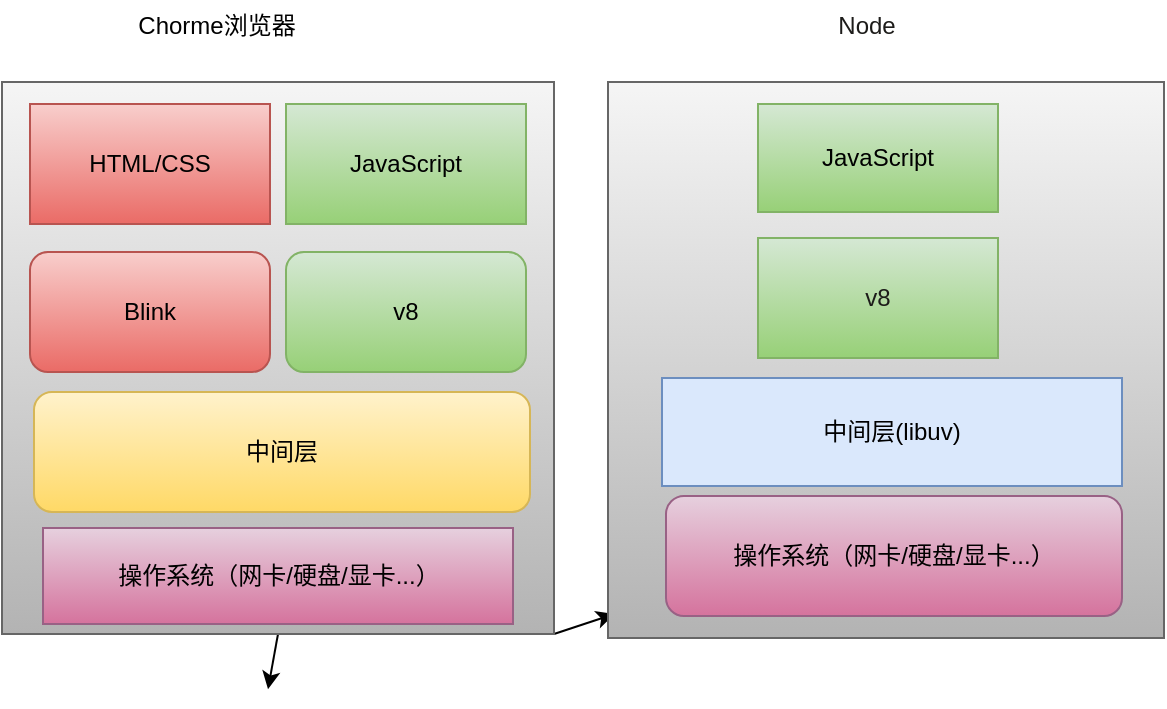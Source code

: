 <mxfile>
    <diagram id="G62g0QoNTqBVUZ6d3LwT" name="第 1 页">
        <mxGraphModel dx="724" dy="576" grid="0" gridSize="10" guides="1" tooltips="1" connect="1" arrows="1" fold="1" page="1" pageScale="1" pageWidth="1654" pageHeight="1169" background="#ffffff" math="0" shadow="0">
            <root>
                <mxCell id="0"/>
                <mxCell id="1" parent="0"/>
                <mxCell id="9" style="edgeStyle=none;html=1;exitX=0.5;exitY=1;exitDx=0;exitDy=0;fontColor=#000000;" edge="1" parent="1" source="2">
                    <mxGeometry relative="1" as="geometry">
                        <mxPoint x="169" y="393.6" as="targetPoint"/>
                    </mxGeometry>
                </mxCell>
                <mxCell id="10" style="edgeStyle=none;html=1;exitX=1;exitY=1;exitDx=0;exitDy=0;fontColor=#000000;" edge="1" parent="1" source="2">
                    <mxGeometry relative="1" as="geometry">
                        <mxPoint x="342.2" y="356" as="targetPoint"/>
                    </mxGeometry>
                </mxCell>
                <mxCell id="2" value="" style="whiteSpace=wrap;html=1;aspect=fixed;fillColor=#f5f5f5;strokeColor=#666666;gradientColor=#b3b3b3;" vertex="1" parent="1">
                    <mxGeometry x="36" y="90" width="276" height="276" as="geometry"/>
                </mxCell>
                <mxCell id="3" value="&lt;font color=&quot;#000000&quot;&gt;Chorme浏览器&lt;/font&gt;" style="text;html=1;align=center;verticalAlign=middle;resizable=0;points=[];autosize=1;strokeColor=none;fillColor=none;" vertex="1" parent="1">
                    <mxGeometry x="94" y="49" width="97" height="26" as="geometry"/>
                </mxCell>
                <mxCell id="4" value="&lt;font color=&quot;#000000&quot;&gt;JavaScript&lt;/font&gt;" style="rounded=0;whiteSpace=wrap;html=1;fillColor=#d5e8d4;gradientColor=#97d077;strokeColor=#82b366;" vertex="1" parent="1">
                    <mxGeometry x="178" y="101" width="120" height="60" as="geometry"/>
                </mxCell>
                <mxCell id="5" value="&lt;font color=&quot;#000000&quot;&gt;HTML/CSS&lt;/font&gt;" style="rounded=0;whiteSpace=wrap;html=1;fillColor=#f8cecc;gradientColor=#ea6b66;strokeColor=#b85450;" vertex="1" parent="1">
                    <mxGeometry x="50" y="101" width="120" height="60" as="geometry"/>
                </mxCell>
                <mxCell id="6" value="&lt;font color=&quot;#000000&quot;&gt;Blink&lt;/font&gt;" style="rounded=1;whiteSpace=wrap;html=1;fillColor=#f8cecc;gradientColor=#ea6b66;strokeColor=#b85450;" vertex="1" parent="1">
                    <mxGeometry x="50" y="175" width="120" height="60" as="geometry"/>
                </mxCell>
                <mxCell id="7" value="&lt;font color=&quot;#000000&quot;&gt;v8&lt;/font&gt;" style="rounded=1;whiteSpace=wrap;html=1;fillColor=#d5e8d4;gradientColor=#97d077;strokeColor=#82b366;" vertex="1" parent="1">
                    <mxGeometry x="178" y="175" width="120" height="60" as="geometry"/>
                </mxCell>
                <mxCell id="8" value="&lt;font color=&quot;#000000&quot;&gt;中间层&lt;/font&gt;" style="rounded=1;whiteSpace=wrap;html=1;fillColor=#fff2cc;gradientColor=#ffd966;strokeColor=#d6b656;" vertex="1" parent="1">
                    <mxGeometry x="52" y="245" width="248" height="60" as="geometry"/>
                </mxCell>
                <mxCell id="11" value="&lt;font color=&quot;#000000&quot;&gt;操作系统（网卡/硬盘/显卡...）&lt;/font&gt;" style="rounded=0;whiteSpace=wrap;html=1;fillColor=#e6d0de;gradientColor=#d5739d;strokeColor=#996185;" vertex="1" parent="1">
                    <mxGeometry x="56.5" y="313" width="235" height="48" as="geometry"/>
                </mxCell>
                <mxCell id="12" value="" style="whiteSpace=wrap;html=1;aspect=fixed;fillColor=#f5f5f5;gradientColor=#b3b3b3;strokeColor=#666666;" vertex="1" parent="1">
                    <mxGeometry x="339" y="90" width="278" height="278" as="geometry"/>
                </mxCell>
                <mxCell id="13" value="&lt;font color=&quot;#000000&quot;&gt;JavaScript&lt;/font&gt;" style="rounded=0;whiteSpace=wrap;html=1;fillColor=#d5e8d4;gradientColor=#97d077;strokeColor=#82b366;" vertex="1" parent="1">
                    <mxGeometry x="414" y="101" width="120" height="54" as="geometry"/>
                </mxCell>
                <mxCell id="14" value="&lt;font color=&quot;#000000&quot;&gt;中间层(libuv)&lt;/font&gt;" style="rounded=0;whiteSpace=wrap;html=1;fillColor=#dae8fc;strokeColor=#6c8ebf;" vertex="1" parent="1">
                    <mxGeometry x="366" y="238" width="230" height="54" as="geometry"/>
                </mxCell>
                <mxCell id="15" value="&lt;font color=&quot;#1d1c1a&quot;&gt;v8&lt;/font&gt;" style="rounded=0;whiteSpace=wrap;html=1;fillColor=#d5e8d4;gradientColor=#97d077;strokeColor=#82b366;" vertex="1" parent="1">
                    <mxGeometry x="414" y="168" width="120" height="60" as="geometry"/>
                </mxCell>
                <mxCell id="16" value="&lt;span style=&quot;color: rgb(0, 0, 0);&quot;&gt;操作系统（网卡/硬盘/显卡...）&lt;/span&gt;" style="rounded=1;whiteSpace=wrap;html=1;fillColor=#e6d0de;gradientColor=#d5739d;strokeColor=#996185;" vertex="1" parent="1">
                    <mxGeometry x="368" y="297" width="228" height="60" as="geometry"/>
                </mxCell>
                <mxCell id="17" value="Node" style="text;html=1;align=center;verticalAlign=middle;resizable=0;points=[];autosize=1;strokeColor=none;fillColor=none;fontColor=#1D1C1A;" vertex="1" parent="1">
                    <mxGeometry x="444" y="49" width="47" height="26" as="geometry"/>
                </mxCell>
            </root>
        </mxGraphModel>
    </diagram>
</mxfile>